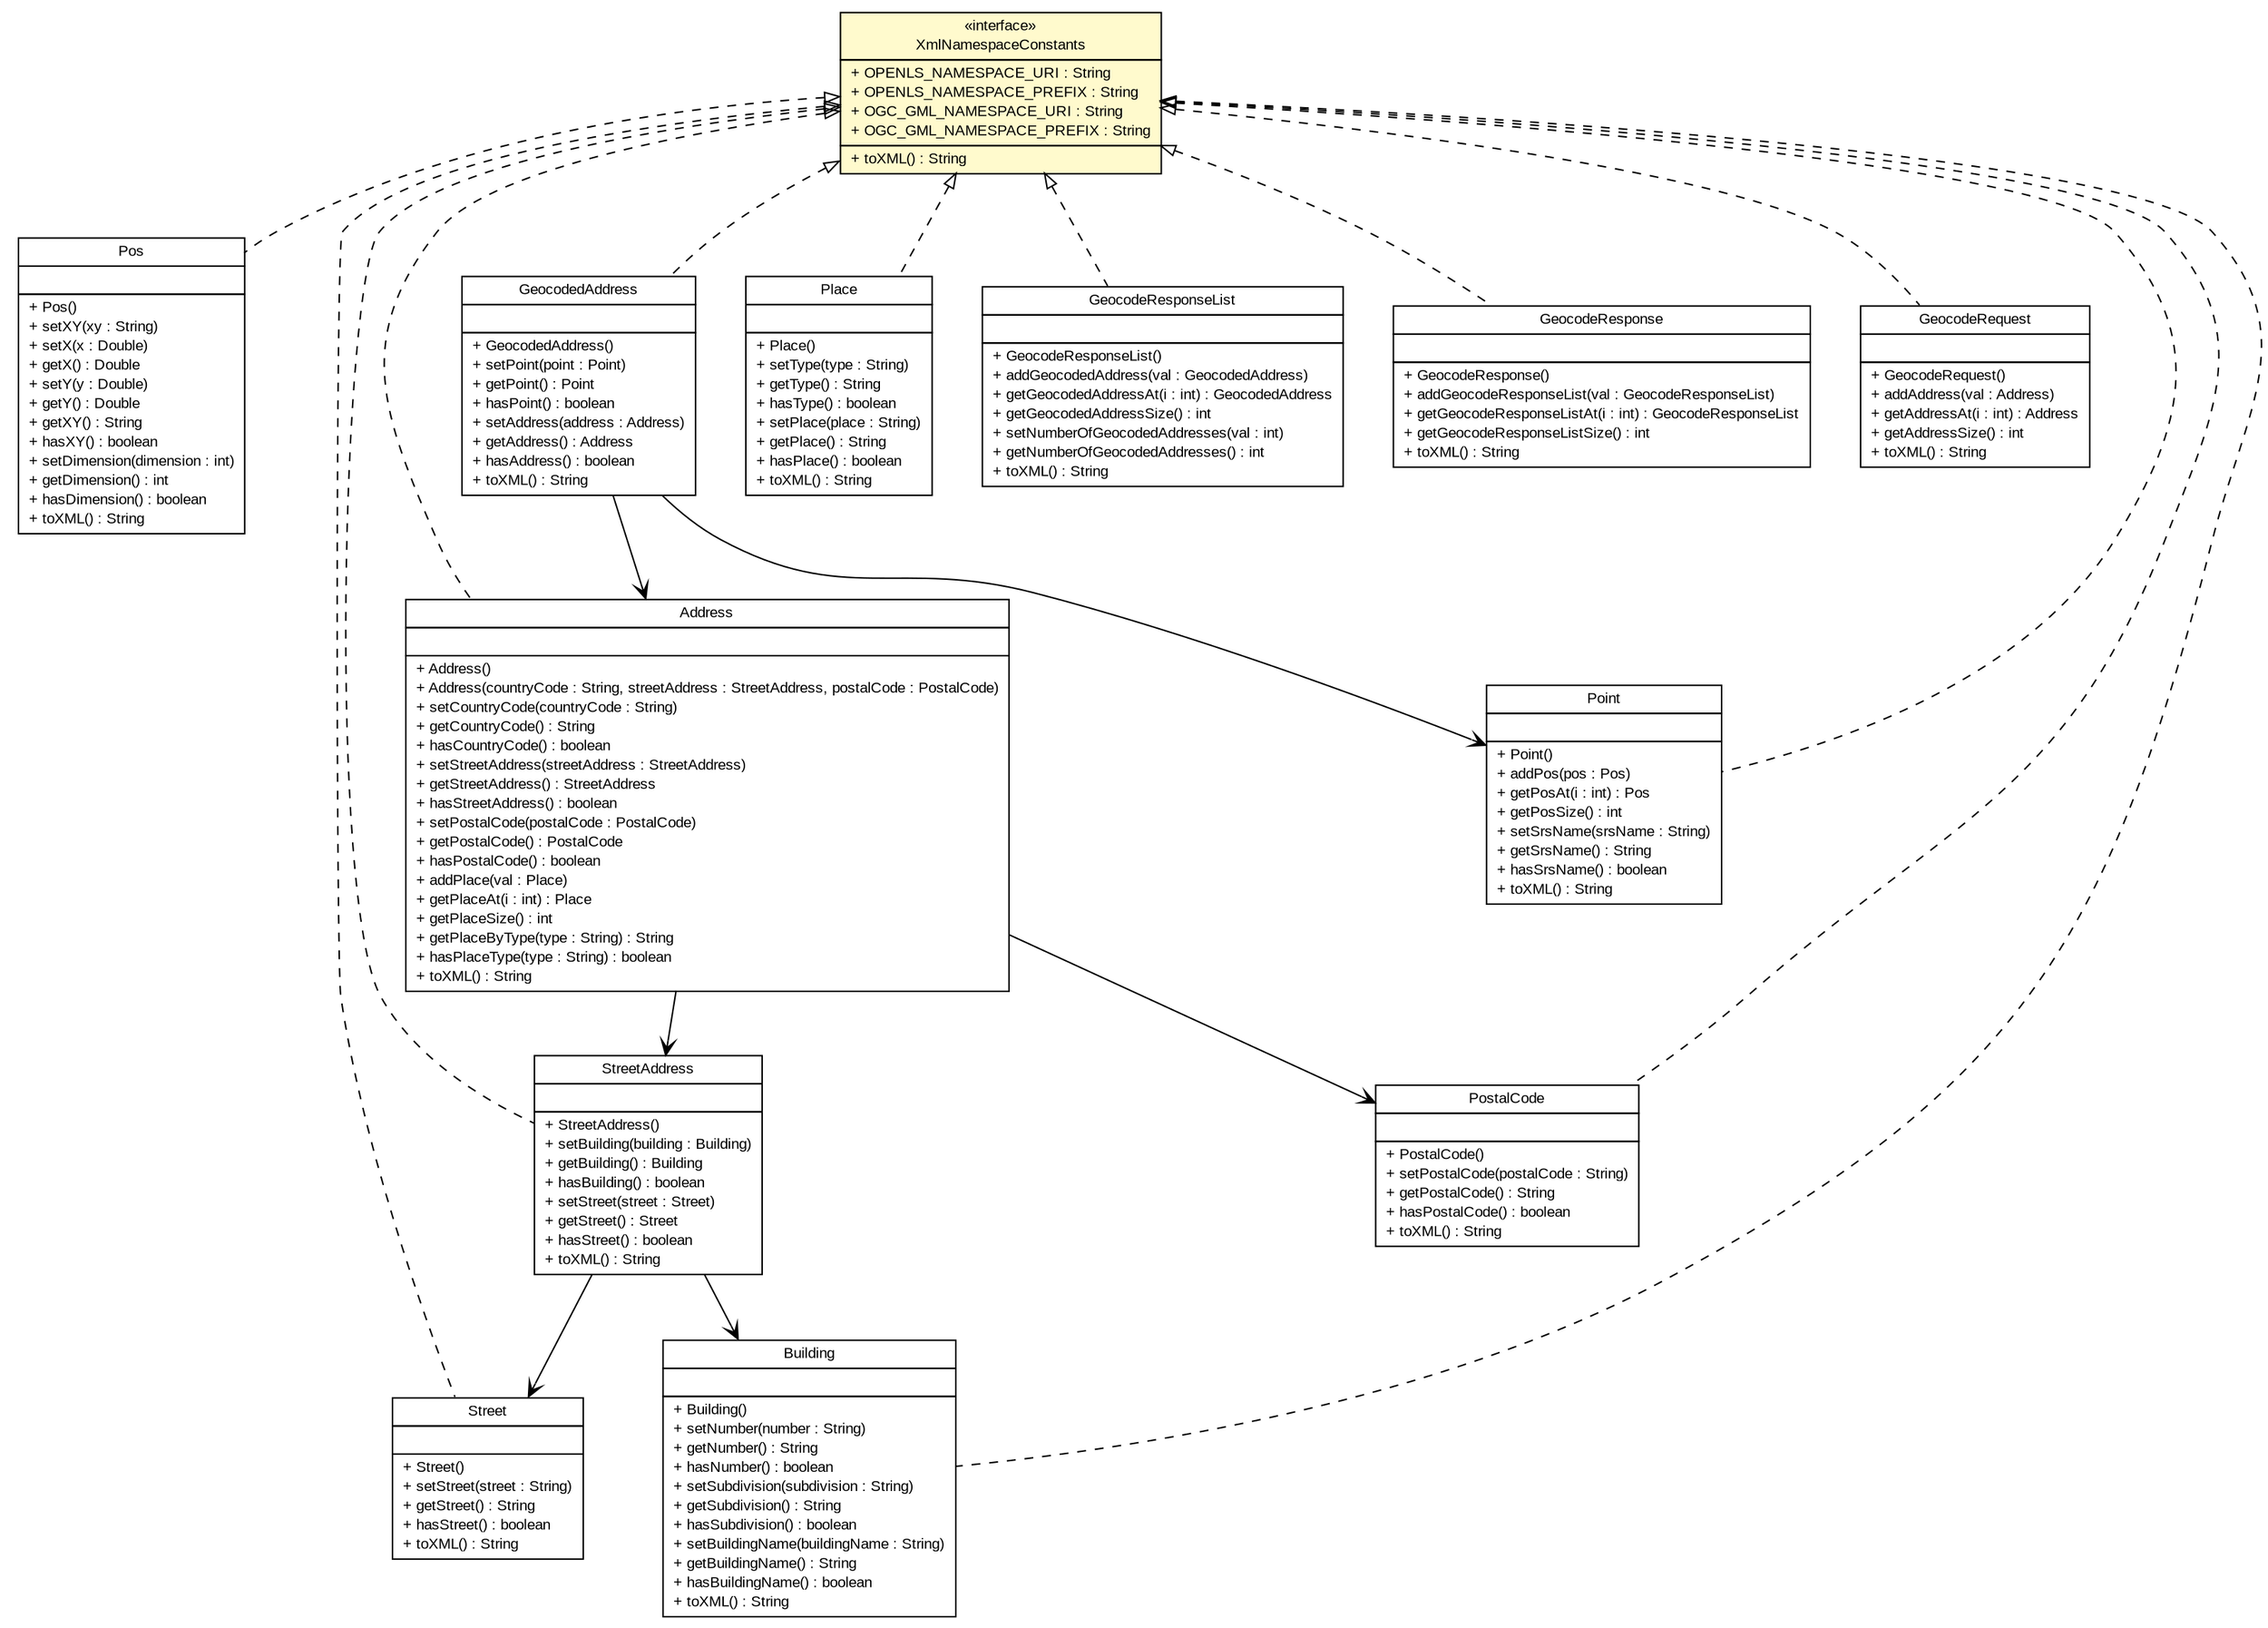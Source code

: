 #!/usr/local/bin/dot
#
# Class diagram 
# Generated by UMLGraph version R5_6 (http://www.umlgraph.org/)
#

digraph G {
	edge [fontname="arial",fontsize=10,labelfontname="arial",labelfontsize=10];
	node [fontname="arial",fontsize=10,shape=plaintext];
	nodesep=0.25;
	ranksep=0.5;
	// nl.mineleni.openls.databinding.gml.Pos
	c1901 [label=<<table title="nl.mineleni.openls.databinding.gml.Pos" border="0" cellborder="1" cellspacing="0" cellpadding="2" port="p" href="./databinding/gml/Pos.html">
		<tr><td><table border="0" cellspacing="0" cellpadding="1">
<tr><td align="center" balign="center"> Pos </td></tr>
		</table></td></tr>
		<tr><td><table border="0" cellspacing="0" cellpadding="1">
<tr><td align="left" balign="left">  </td></tr>
		</table></td></tr>
		<tr><td><table border="0" cellspacing="0" cellpadding="1">
<tr><td align="left" balign="left"> + Pos() </td></tr>
<tr><td align="left" balign="left"> + setXY(xy : String) </td></tr>
<tr><td align="left" balign="left"> + setX(x : Double) </td></tr>
<tr><td align="left" balign="left"> + getX() : Double </td></tr>
<tr><td align="left" balign="left"> + setY(y : Double) </td></tr>
<tr><td align="left" balign="left"> + getY() : Double </td></tr>
<tr><td align="left" balign="left"> + getXY() : String </td></tr>
<tr><td align="left" balign="left"> + hasXY() : boolean </td></tr>
<tr><td align="left" balign="left"> + setDimension(dimension : int) </td></tr>
<tr><td align="left" balign="left"> + getDimension() : int </td></tr>
<tr><td align="left" balign="left"> + hasDimension() : boolean </td></tr>
<tr><td align="left" balign="left"> + toXML() : String </td></tr>
		</table></td></tr>
		</table>>, URL="./databinding/gml/Pos.html", fontname="arial", fontcolor="black", fontsize=10.0];
	// nl.mineleni.openls.databinding.gml.Point
	c1902 [label=<<table title="nl.mineleni.openls.databinding.gml.Point" border="0" cellborder="1" cellspacing="0" cellpadding="2" port="p" href="./databinding/gml/Point.html">
		<tr><td><table border="0" cellspacing="0" cellpadding="1">
<tr><td align="center" balign="center"> Point </td></tr>
		</table></td></tr>
		<tr><td><table border="0" cellspacing="0" cellpadding="1">
<tr><td align="left" balign="left">  </td></tr>
		</table></td></tr>
		<tr><td><table border="0" cellspacing="0" cellpadding="1">
<tr><td align="left" balign="left"> + Point() </td></tr>
<tr><td align="left" balign="left"> + addPos(pos : Pos) </td></tr>
<tr><td align="left" balign="left"> + getPosAt(i : int) : Pos </td></tr>
<tr><td align="left" balign="left"> + getPosSize() : int </td></tr>
<tr><td align="left" balign="left"> + setSrsName(srsName : String) </td></tr>
<tr><td align="left" balign="left"> + getSrsName() : String </td></tr>
<tr><td align="left" balign="left"> + hasSrsName() : boolean </td></tr>
<tr><td align="left" balign="left"> + toXML() : String </td></tr>
		</table></td></tr>
		</table>>, URL="./databinding/gml/Point.html", fontname="arial", fontcolor="black", fontsize=10.0];
	// nl.mineleni.openls.databinding.openls.StreetAddress
	c1903 [label=<<table title="nl.mineleni.openls.databinding.openls.StreetAddress" border="0" cellborder="1" cellspacing="0" cellpadding="2" port="p" href="./databinding/openls/StreetAddress.html">
		<tr><td><table border="0" cellspacing="0" cellpadding="1">
<tr><td align="center" balign="center"> StreetAddress </td></tr>
		</table></td></tr>
		<tr><td><table border="0" cellspacing="0" cellpadding="1">
<tr><td align="left" balign="left">  </td></tr>
		</table></td></tr>
		<tr><td><table border="0" cellspacing="0" cellpadding="1">
<tr><td align="left" balign="left"> + StreetAddress() </td></tr>
<tr><td align="left" balign="left"> + setBuilding(building : Building) </td></tr>
<tr><td align="left" balign="left"> + getBuilding() : Building </td></tr>
<tr><td align="left" balign="left"> + hasBuilding() : boolean </td></tr>
<tr><td align="left" balign="left"> + setStreet(street : Street) </td></tr>
<tr><td align="left" balign="left"> + getStreet() : Street </td></tr>
<tr><td align="left" balign="left"> + hasStreet() : boolean </td></tr>
<tr><td align="left" balign="left"> + toXML() : String </td></tr>
		</table></td></tr>
		</table>>, URL="./databinding/openls/StreetAddress.html", fontname="arial", fontcolor="black", fontsize=10.0];
	// nl.mineleni.openls.databinding.openls.Street
	c1904 [label=<<table title="nl.mineleni.openls.databinding.openls.Street" border="0" cellborder="1" cellspacing="0" cellpadding="2" port="p" href="./databinding/openls/Street.html">
		<tr><td><table border="0" cellspacing="0" cellpadding="1">
<tr><td align="center" balign="center"> Street </td></tr>
		</table></td></tr>
		<tr><td><table border="0" cellspacing="0" cellpadding="1">
<tr><td align="left" balign="left">  </td></tr>
		</table></td></tr>
		<tr><td><table border="0" cellspacing="0" cellpadding="1">
<tr><td align="left" balign="left"> + Street() </td></tr>
<tr><td align="left" balign="left"> + setStreet(street : String) </td></tr>
<tr><td align="left" balign="left"> + getStreet() : String </td></tr>
<tr><td align="left" balign="left"> + hasStreet() : boolean </td></tr>
<tr><td align="left" balign="left"> + toXML() : String </td></tr>
		</table></td></tr>
		</table>>, URL="./databinding/openls/Street.html", fontname="arial", fontcolor="black", fontsize=10.0];
	// nl.mineleni.openls.databinding.openls.PostalCode
	c1905 [label=<<table title="nl.mineleni.openls.databinding.openls.PostalCode" border="0" cellborder="1" cellspacing="0" cellpadding="2" port="p" href="./databinding/openls/PostalCode.html">
		<tr><td><table border="0" cellspacing="0" cellpadding="1">
<tr><td align="center" balign="center"> PostalCode </td></tr>
		</table></td></tr>
		<tr><td><table border="0" cellspacing="0" cellpadding="1">
<tr><td align="left" balign="left">  </td></tr>
		</table></td></tr>
		<tr><td><table border="0" cellspacing="0" cellpadding="1">
<tr><td align="left" balign="left"> + PostalCode() </td></tr>
<tr><td align="left" balign="left"> + setPostalCode(postalCode : String) </td></tr>
<tr><td align="left" balign="left"> + getPostalCode() : String </td></tr>
<tr><td align="left" balign="left"> + hasPostalCode() : boolean </td></tr>
<tr><td align="left" balign="left"> + toXML() : String </td></tr>
		</table></td></tr>
		</table>>, URL="./databinding/openls/PostalCode.html", fontname="arial", fontcolor="black", fontsize=10.0];
	// nl.mineleni.openls.databinding.openls.Place
	c1906 [label=<<table title="nl.mineleni.openls.databinding.openls.Place" border="0" cellborder="1" cellspacing="0" cellpadding="2" port="p" href="./databinding/openls/Place.html">
		<tr><td><table border="0" cellspacing="0" cellpadding="1">
<tr><td align="center" balign="center"> Place </td></tr>
		</table></td></tr>
		<tr><td><table border="0" cellspacing="0" cellpadding="1">
<tr><td align="left" balign="left">  </td></tr>
		</table></td></tr>
		<tr><td><table border="0" cellspacing="0" cellpadding="1">
<tr><td align="left" balign="left"> + Place() </td></tr>
<tr><td align="left" balign="left"> + setType(type : String) </td></tr>
<tr><td align="left" balign="left"> + getType() : String </td></tr>
<tr><td align="left" balign="left"> + hasType() : boolean </td></tr>
<tr><td align="left" balign="left"> + setPlace(place : String) </td></tr>
<tr><td align="left" balign="left"> + getPlace() : String </td></tr>
<tr><td align="left" balign="left"> + hasPlace() : boolean </td></tr>
<tr><td align="left" balign="left"> + toXML() : String </td></tr>
		</table></td></tr>
		</table>>, URL="./databinding/openls/Place.html", fontname="arial", fontcolor="black", fontsize=10.0];
	// nl.mineleni.openls.databinding.openls.GeocodeResponseList
	c1907 [label=<<table title="nl.mineleni.openls.databinding.openls.GeocodeResponseList" border="0" cellborder="1" cellspacing="0" cellpadding="2" port="p" href="./databinding/openls/GeocodeResponseList.html">
		<tr><td><table border="0" cellspacing="0" cellpadding="1">
<tr><td align="center" balign="center"> GeocodeResponseList </td></tr>
		</table></td></tr>
		<tr><td><table border="0" cellspacing="0" cellpadding="1">
<tr><td align="left" balign="left">  </td></tr>
		</table></td></tr>
		<tr><td><table border="0" cellspacing="0" cellpadding="1">
<tr><td align="left" balign="left"> + GeocodeResponseList() </td></tr>
<tr><td align="left" balign="left"> + addGeocodedAddress(val : GeocodedAddress) </td></tr>
<tr><td align="left" balign="left"> + getGeocodedAddressAt(i : int) : GeocodedAddress </td></tr>
<tr><td align="left" balign="left"> + getGeocodedAddressSize() : int </td></tr>
<tr><td align="left" balign="left"> + setNumberOfGeocodedAddresses(val : int) </td></tr>
<tr><td align="left" balign="left"> + getNumberOfGeocodedAddresses() : int </td></tr>
<tr><td align="left" balign="left"> + toXML() : String </td></tr>
		</table></td></tr>
		</table>>, URL="./databinding/openls/GeocodeResponseList.html", fontname="arial", fontcolor="black", fontsize=10.0];
	// nl.mineleni.openls.databinding.openls.GeocodeResponse
	c1908 [label=<<table title="nl.mineleni.openls.databinding.openls.GeocodeResponse" border="0" cellborder="1" cellspacing="0" cellpadding="2" port="p" href="./databinding/openls/GeocodeResponse.html">
		<tr><td><table border="0" cellspacing="0" cellpadding="1">
<tr><td align="center" balign="center"> GeocodeResponse </td></tr>
		</table></td></tr>
		<tr><td><table border="0" cellspacing="0" cellpadding="1">
<tr><td align="left" balign="left">  </td></tr>
		</table></td></tr>
		<tr><td><table border="0" cellspacing="0" cellpadding="1">
<tr><td align="left" balign="left"> + GeocodeResponse() </td></tr>
<tr><td align="left" balign="left"> + addGeocodeResponseList(val : GeocodeResponseList) </td></tr>
<tr><td align="left" balign="left"> + getGeocodeResponseListAt(i : int) : GeocodeResponseList </td></tr>
<tr><td align="left" balign="left"> + getGeocodeResponseListSize() : int </td></tr>
<tr><td align="left" balign="left"> + toXML() : String </td></tr>
		</table></td></tr>
		</table>>, URL="./databinding/openls/GeocodeResponse.html", fontname="arial", fontcolor="black", fontsize=10.0];
	// nl.mineleni.openls.databinding.openls.GeocodeRequest
	c1909 [label=<<table title="nl.mineleni.openls.databinding.openls.GeocodeRequest" border="0" cellborder="1" cellspacing="0" cellpadding="2" port="p" href="./databinding/openls/GeocodeRequest.html">
		<tr><td><table border="0" cellspacing="0" cellpadding="1">
<tr><td align="center" balign="center"> GeocodeRequest </td></tr>
		</table></td></tr>
		<tr><td><table border="0" cellspacing="0" cellpadding="1">
<tr><td align="left" balign="left">  </td></tr>
		</table></td></tr>
		<tr><td><table border="0" cellspacing="0" cellpadding="1">
<tr><td align="left" balign="left"> + GeocodeRequest() </td></tr>
<tr><td align="left" balign="left"> + addAddress(val : Address) </td></tr>
<tr><td align="left" balign="left"> + getAddressAt(i : int) : Address </td></tr>
<tr><td align="left" balign="left"> + getAddressSize() : int </td></tr>
<tr><td align="left" balign="left"> + toXML() : String </td></tr>
		</table></td></tr>
		</table>>, URL="./databinding/openls/GeocodeRequest.html", fontname="arial", fontcolor="black", fontsize=10.0];
	// nl.mineleni.openls.databinding.openls.GeocodedAddress
	c1910 [label=<<table title="nl.mineleni.openls.databinding.openls.GeocodedAddress" border="0" cellborder="1" cellspacing="0" cellpadding="2" port="p" href="./databinding/openls/GeocodedAddress.html">
		<tr><td><table border="0" cellspacing="0" cellpadding="1">
<tr><td align="center" balign="center"> GeocodedAddress </td></tr>
		</table></td></tr>
		<tr><td><table border="0" cellspacing="0" cellpadding="1">
<tr><td align="left" balign="left">  </td></tr>
		</table></td></tr>
		<tr><td><table border="0" cellspacing="0" cellpadding="1">
<tr><td align="left" balign="left"> + GeocodedAddress() </td></tr>
<tr><td align="left" balign="left"> + setPoint(point : Point) </td></tr>
<tr><td align="left" balign="left"> + getPoint() : Point </td></tr>
<tr><td align="left" balign="left"> + hasPoint() : boolean </td></tr>
<tr><td align="left" balign="left"> + setAddress(address : Address) </td></tr>
<tr><td align="left" balign="left"> + getAddress() : Address </td></tr>
<tr><td align="left" balign="left"> + hasAddress() : boolean </td></tr>
<tr><td align="left" balign="left"> + toXML() : String </td></tr>
		</table></td></tr>
		</table>>, URL="./databinding/openls/GeocodedAddress.html", fontname="arial", fontcolor="black", fontsize=10.0];
	// nl.mineleni.openls.databinding.openls.Building
	c1911 [label=<<table title="nl.mineleni.openls.databinding.openls.Building" border="0" cellborder="1" cellspacing="0" cellpadding="2" port="p" href="./databinding/openls/Building.html">
		<tr><td><table border="0" cellspacing="0" cellpadding="1">
<tr><td align="center" balign="center"> Building </td></tr>
		</table></td></tr>
		<tr><td><table border="0" cellspacing="0" cellpadding="1">
<tr><td align="left" balign="left">  </td></tr>
		</table></td></tr>
		<tr><td><table border="0" cellspacing="0" cellpadding="1">
<tr><td align="left" balign="left"> + Building() </td></tr>
<tr><td align="left" balign="left"> + setNumber(number : String) </td></tr>
<tr><td align="left" balign="left"> + getNumber() : String </td></tr>
<tr><td align="left" balign="left"> + hasNumber() : boolean </td></tr>
<tr><td align="left" balign="left"> + setSubdivision(subdivision : String) </td></tr>
<tr><td align="left" balign="left"> + getSubdivision() : String </td></tr>
<tr><td align="left" balign="left"> + hasSubdivision() : boolean </td></tr>
<tr><td align="left" balign="left"> + setBuildingName(buildingName : String) </td></tr>
<tr><td align="left" balign="left"> + getBuildingName() : String </td></tr>
<tr><td align="left" balign="left"> + hasBuildingName() : boolean </td></tr>
<tr><td align="left" balign="left"> + toXML() : String </td></tr>
		</table></td></tr>
		</table>>, URL="./databinding/openls/Building.html", fontname="arial", fontcolor="black", fontsize=10.0];
	// nl.mineleni.openls.databinding.openls.Address
	c1912 [label=<<table title="nl.mineleni.openls.databinding.openls.Address" border="0" cellborder="1" cellspacing="0" cellpadding="2" port="p" href="./databinding/openls/Address.html">
		<tr><td><table border="0" cellspacing="0" cellpadding="1">
<tr><td align="center" balign="center"> Address </td></tr>
		</table></td></tr>
		<tr><td><table border="0" cellspacing="0" cellpadding="1">
<tr><td align="left" balign="left">  </td></tr>
		</table></td></tr>
		<tr><td><table border="0" cellspacing="0" cellpadding="1">
<tr><td align="left" balign="left"> + Address() </td></tr>
<tr><td align="left" balign="left"> + Address(countryCode : String, streetAddress : StreetAddress, postalCode : PostalCode) </td></tr>
<tr><td align="left" balign="left"> + setCountryCode(countryCode : String) </td></tr>
<tr><td align="left" balign="left"> + getCountryCode() : String </td></tr>
<tr><td align="left" balign="left"> + hasCountryCode() : boolean </td></tr>
<tr><td align="left" balign="left"> + setStreetAddress(streetAddress : StreetAddress) </td></tr>
<tr><td align="left" balign="left"> + getStreetAddress() : StreetAddress </td></tr>
<tr><td align="left" balign="left"> + hasStreetAddress() : boolean </td></tr>
<tr><td align="left" balign="left"> + setPostalCode(postalCode : PostalCode) </td></tr>
<tr><td align="left" balign="left"> + getPostalCode() : PostalCode </td></tr>
<tr><td align="left" balign="left"> + hasPostalCode() : boolean </td></tr>
<tr><td align="left" balign="left"> + addPlace(val : Place) </td></tr>
<tr><td align="left" balign="left"> + getPlaceAt(i : int) : Place </td></tr>
<tr><td align="left" balign="left"> + getPlaceSize() : int </td></tr>
<tr><td align="left" balign="left"> + getPlaceByType(type : String) : String </td></tr>
<tr><td align="left" balign="left"> + hasPlaceType(type : String) : boolean </td></tr>
<tr><td align="left" balign="left"> + toXML() : String </td></tr>
		</table></td></tr>
		</table>>, URL="./databinding/openls/Address.html", fontname="arial", fontcolor="black", fontsize=10.0];
	// nl.mineleni.openls.XmlNamespaceConstants
	c1913 [label=<<table title="nl.mineleni.openls.XmlNamespaceConstants" border="0" cellborder="1" cellspacing="0" cellpadding="2" port="p" bgcolor="lemonChiffon" href="./XmlNamespaceConstants.html">
		<tr><td><table border="0" cellspacing="0" cellpadding="1">
<tr><td align="center" balign="center"> &#171;interface&#187; </td></tr>
<tr><td align="center" balign="center"> XmlNamespaceConstants </td></tr>
		</table></td></tr>
		<tr><td><table border="0" cellspacing="0" cellpadding="1">
<tr><td align="left" balign="left"> + OPENLS_NAMESPACE_URI : String </td></tr>
<tr><td align="left" balign="left"> + OPENLS_NAMESPACE_PREFIX : String </td></tr>
<tr><td align="left" balign="left"> + OGC_GML_NAMESPACE_URI : String </td></tr>
<tr><td align="left" balign="left"> + OGC_GML_NAMESPACE_PREFIX : String </td></tr>
		</table></td></tr>
		<tr><td><table border="0" cellspacing="0" cellpadding="1">
<tr><td align="left" balign="left"> + toXML() : String </td></tr>
		</table></td></tr>
		</table>>, URL="./XmlNamespaceConstants.html", fontname="arial", fontcolor="black", fontsize=10.0];
	//nl.mineleni.openls.databinding.gml.Pos implements nl.mineleni.openls.XmlNamespaceConstants
	c1913:p -> c1901:p [dir=back,arrowtail=empty,style=dashed];
	//nl.mineleni.openls.databinding.gml.Point implements nl.mineleni.openls.XmlNamespaceConstants
	c1913:p -> c1902:p [dir=back,arrowtail=empty,style=dashed];
	//nl.mineleni.openls.databinding.openls.StreetAddress implements nl.mineleni.openls.XmlNamespaceConstants
	c1913:p -> c1903:p [dir=back,arrowtail=empty,style=dashed];
	//nl.mineleni.openls.databinding.openls.Street implements nl.mineleni.openls.XmlNamespaceConstants
	c1913:p -> c1904:p [dir=back,arrowtail=empty,style=dashed];
	//nl.mineleni.openls.databinding.openls.PostalCode implements nl.mineleni.openls.XmlNamespaceConstants
	c1913:p -> c1905:p [dir=back,arrowtail=empty,style=dashed];
	//nl.mineleni.openls.databinding.openls.Place implements nl.mineleni.openls.XmlNamespaceConstants
	c1913:p -> c1906:p [dir=back,arrowtail=empty,style=dashed];
	//nl.mineleni.openls.databinding.openls.GeocodeResponseList implements nl.mineleni.openls.XmlNamespaceConstants
	c1913:p -> c1907:p [dir=back,arrowtail=empty,style=dashed];
	//nl.mineleni.openls.databinding.openls.GeocodeResponse implements nl.mineleni.openls.XmlNamespaceConstants
	c1913:p -> c1908:p [dir=back,arrowtail=empty,style=dashed];
	//nl.mineleni.openls.databinding.openls.GeocodeRequest implements nl.mineleni.openls.XmlNamespaceConstants
	c1913:p -> c1909:p [dir=back,arrowtail=empty,style=dashed];
	//nl.mineleni.openls.databinding.openls.GeocodedAddress implements nl.mineleni.openls.XmlNamespaceConstants
	c1913:p -> c1910:p [dir=back,arrowtail=empty,style=dashed];
	//nl.mineleni.openls.databinding.openls.Building implements nl.mineleni.openls.XmlNamespaceConstants
	c1913:p -> c1911:p [dir=back,arrowtail=empty,style=dashed];
	//nl.mineleni.openls.databinding.openls.Address implements nl.mineleni.openls.XmlNamespaceConstants
	c1913:p -> c1912:p [dir=back,arrowtail=empty,style=dashed];
	// nl.mineleni.openls.databinding.openls.StreetAddress NAVASSOC nl.mineleni.openls.databinding.openls.Building
	c1903:p -> c1911:p [taillabel="", label="", headlabel="", fontname="arial", fontcolor="black", fontsize=10.0, color="black", arrowhead=open];
	// nl.mineleni.openls.databinding.openls.StreetAddress NAVASSOC nl.mineleni.openls.databinding.openls.Street
	c1903:p -> c1904:p [taillabel="", label="", headlabel="", fontname="arial", fontcolor="black", fontsize=10.0, color="black", arrowhead=open];
	// nl.mineleni.openls.databinding.openls.GeocodedAddress NAVASSOC nl.mineleni.openls.databinding.gml.Point
	c1910:p -> c1902:p [taillabel="", label="", headlabel="", fontname="arial", fontcolor="black", fontsize=10.0, color="black", arrowhead=open];
	// nl.mineleni.openls.databinding.openls.GeocodedAddress NAVASSOC nl.mineleni.openls.databinding.openls.Address
	c1910:p -> c1912:p [taillabel="", label="", headlabel="", fontname="arial", fontcolor="black", fontsize=10.0, color="black", arrowhead=open];
	// nl.mineleni.openls.databinding.openls.Address NAVASSOC nl.mineleni.openls.databinding.openls.StreetAddress
	c1912:p -> c1903:p [taillabel="", label="", headlabel="", fontname="arial", fontcolor="black", fontsize=10.0, color="black", arrowhead=open];
	// nl.mineleni.openls.databinding.openls.Address NAVASSOC nl.mineleni.openls.databinding.openls.PostalCode
	c1912:p -> c1905:p [taillabel="", label="", headlabel="", fontname="arial", fontcolor="black", fontsize=10.0, color="black", arrowhead=open];
}


